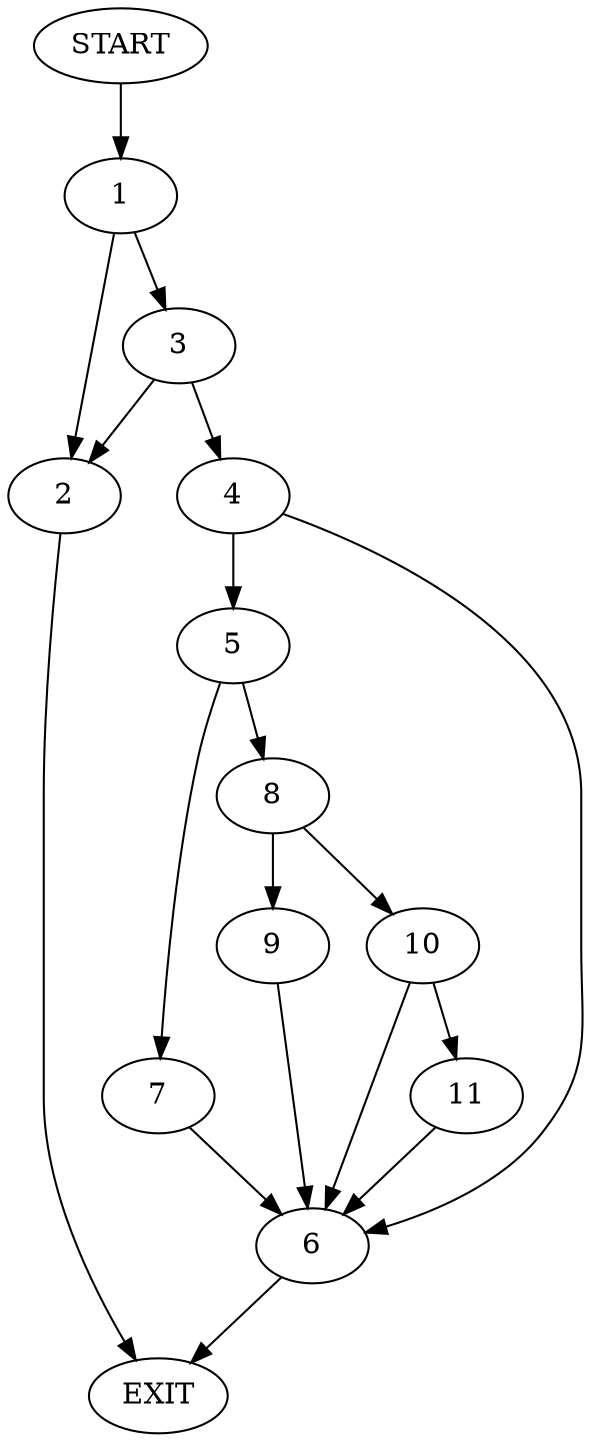 digraph {
0 [label="START"]
12 [label="EXIT"]
0 -> 1
1 -> 2
1 -> 3
3 -> 4
3 -> 2
2 -> 12
4 -> 5
4 -> 6
6 -> 12
5 -> 7
5 -> 8
7 -> 6
8 -> 9
8 -> 10
9 -> 6
10 -> 6
10 -> 11
11 -> 6
}
